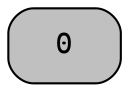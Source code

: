 digraph cfg { 
node [fontname="monospace"];
node [shape=box];
edge [fontname="monospace"];
0 [style="rounded,filled",fillcolor=grey];
}